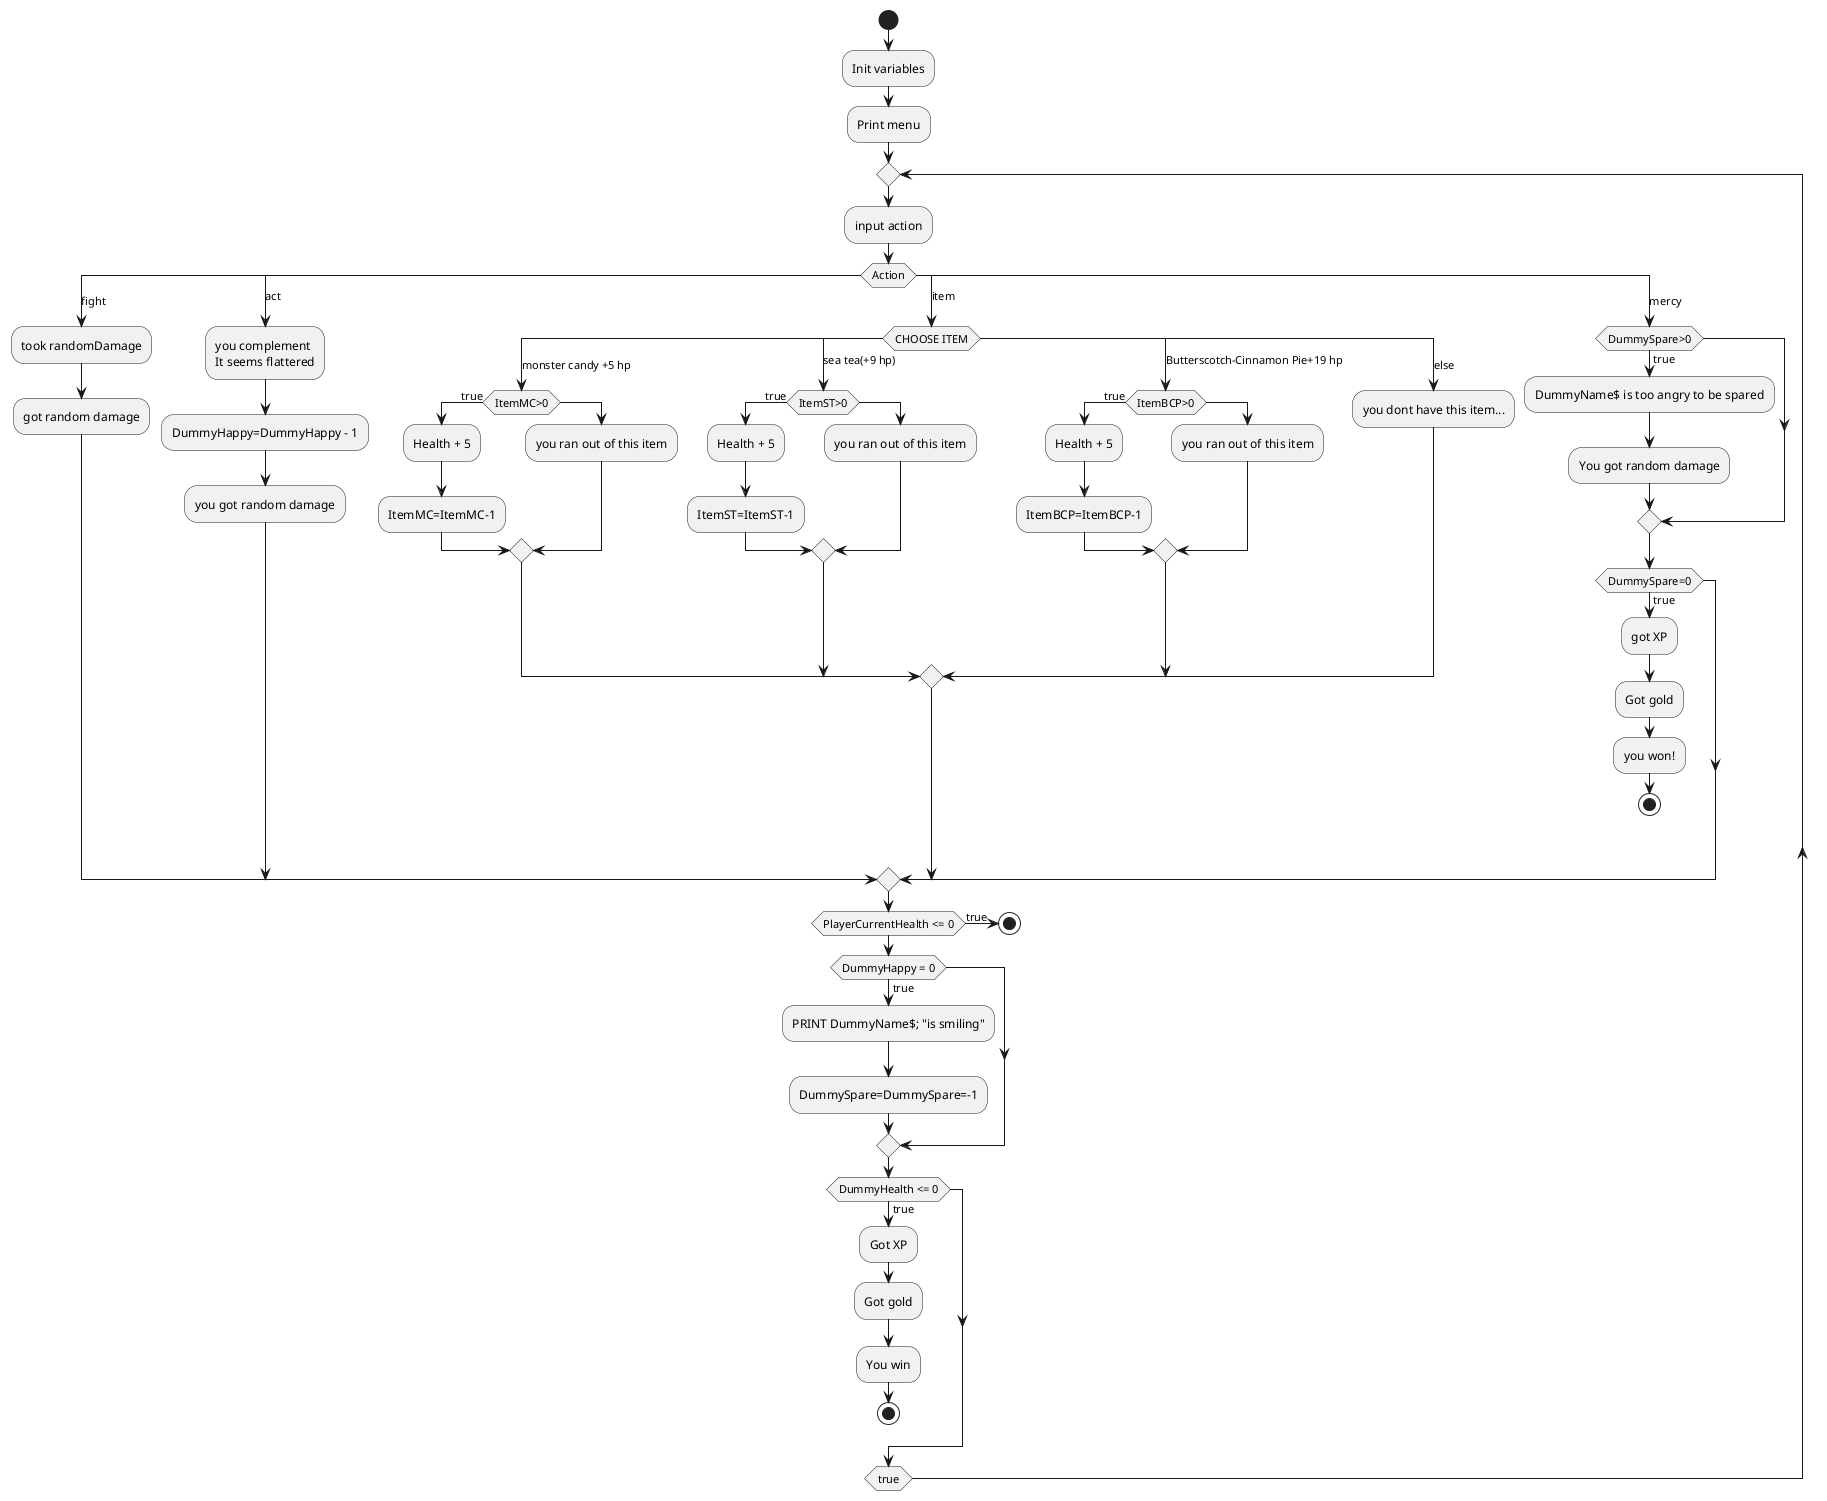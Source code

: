 @startuml mainLogic
start
:Init variables;

:Print menu;

repeat

:input action;

switch(Action)
case (fight)
    :took randomDamage;
    :got random damage;

case (act)
    :you complement
    It seems flattered;
    :DummyHappy=DummyHappy - 1;
    :you got random damage;

case (item)

    switch(CHOOSE ITEM)
        case (monster candy +5 hp)
            if (ItemMC>0) THEN (true)
                :Health + 5;
                :ItemMC=ItemMC-1;
            ELSE
                :you ran out of this item;
            endif

        case (sea tea(+9 hp))
            if (ItemST>0) THEN (true)
                :Health + 5;
                :ItemST=ItemST-1;
            ELSE
                :you ran out of this item;
            endif

        case (Butterscotch-Cinnamon Pie+19 hp)
            if (ItemBCP>0) THEN (true)
                :Health + 5;
                :ItemBCP=ItemBCP-1;
            ELSE
                :you ran out of this item;
            endif
        case (else)
            :you dont have this item...;
    endswitch

case (mercy)
    if (DummySpare>0) then (true)
        :DummyName$ is too angry to be spared;
        :You got random damage;
    endif

    if (DummySpare=0) then (true)
        :got XP;
        :Got gold;
        :you won!;
        stop
    endif

endswitch

if (PlayerCurrentHealth <= 0) then (true)
    stop
endif

if (DummyHappy = 0) then (true)
    :PRINT DummyName$; "is smiling";
    :DummySpare=DummySpare=-1;
endif

if (DummyHealth <= 0) then (true)
    :Got XP;
    :Got gold;
    :You win;
    stop
endif

repeat while (true)

@enduml